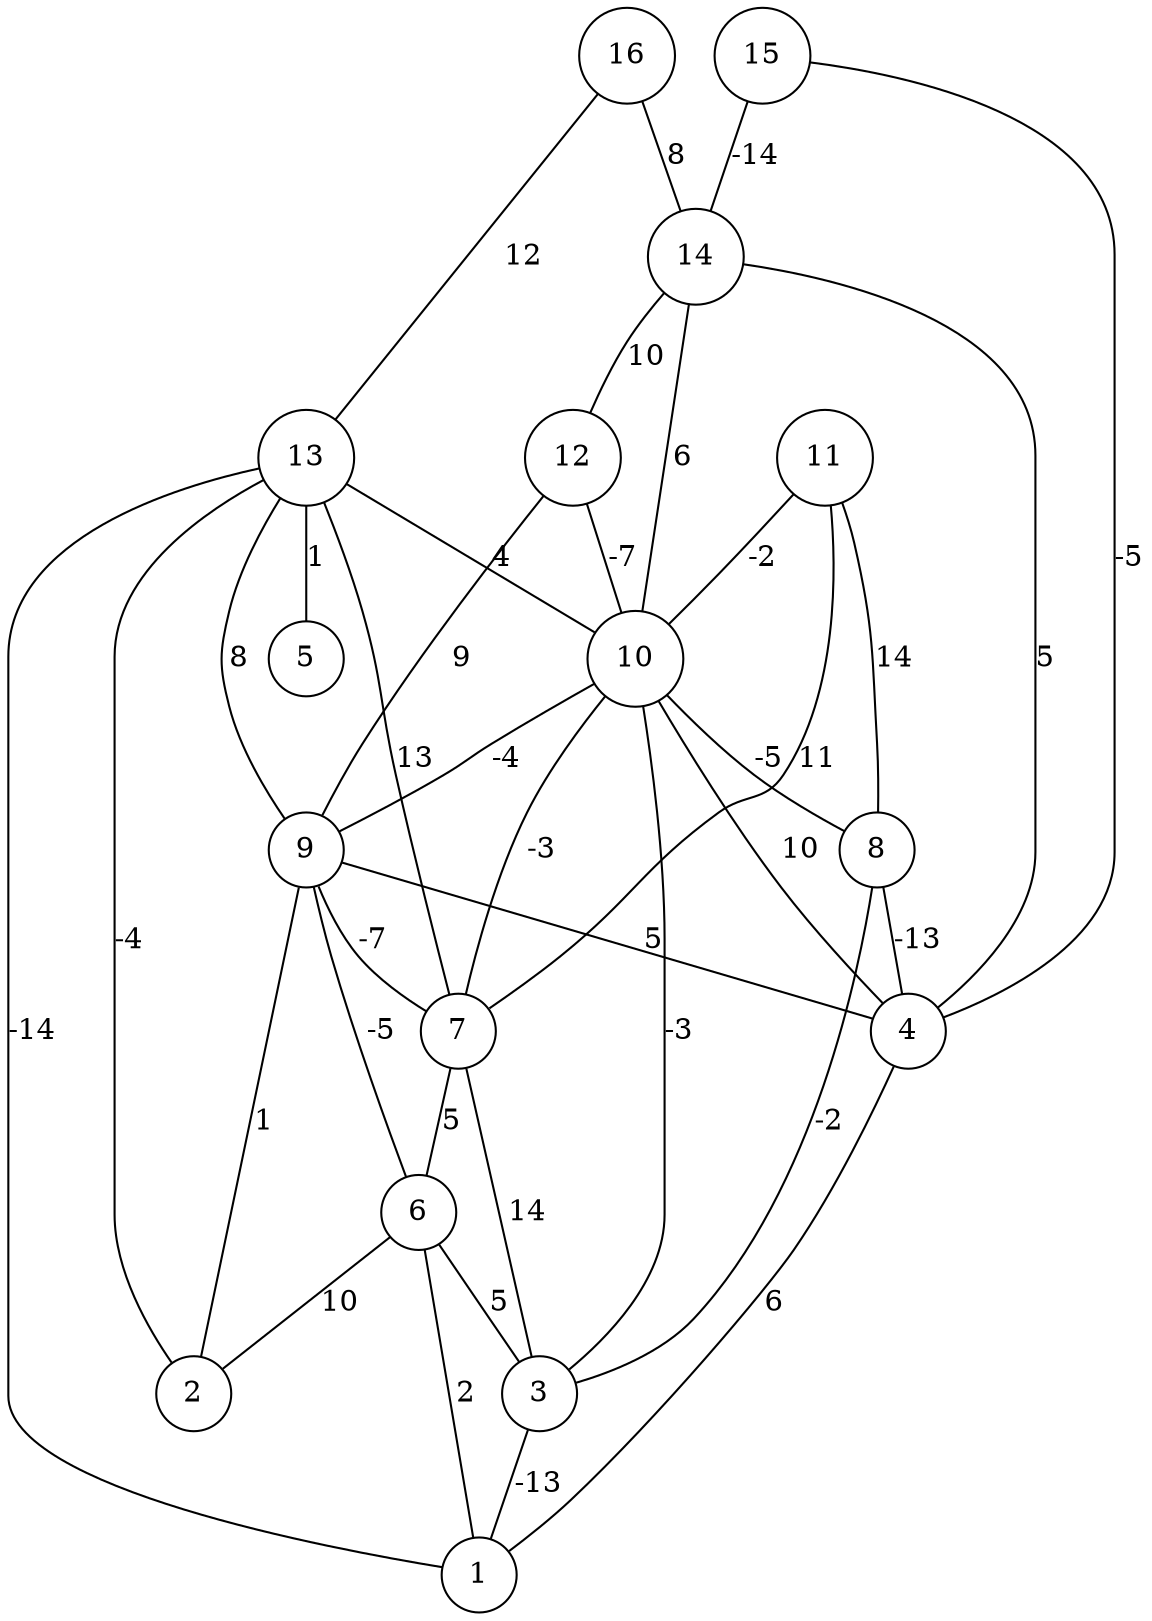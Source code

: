 graph { 
	 fontname="Helvetica,Arial,sans-serif" 
	 node [shape = circle]; 
	 16 -- 13 [label = "12"];
	 16 -- 14 [label = "8"];
	 15 -- 4 [label = "-5"];
	 15 -- 14 [label = "-14"];
	 14 -- 4 [label = "5"];
	 14 -- 10 [label = "6"];
	 14 -- 12 [label = "10"];
	 13 -- 1 [label = "-14"];
	 13 -- 2 [label = "-4"];
	 13 -- 5 [label = "1"];
	 13 -- 7 [label = "13"];
	 13 -- 9 [label = "8"];
	 13 -- 10 [label = "4"];
	 12 -- 9 [label = "9"];
	 12 -- 10 [label = "-7"];
	 11 -- 7 [label = "11"];
	 11 -- 8 [label = "14"];
	 11 -- 10 [label = "-2"];
	 10 -- 3 [label = "-3"];
	 10 -- 4 [label = "10"];
	 10 -- 7 [label = "-3"];
	 10 -- 8 [label = "-5"];
	 10 -- 9 [label = "-4"];
	 9 -- 2 [label = "1"];
	 9 -- 4 [label = "5"];
	 9 -- 6 [label = "-5"];
	 9 -- 7 [label = "-7"];
	 8 -- 3 [label = "-2"];
	 8 -- 4 [label = "-13"];
	 7 -- 3 [label = "14"];
	 7 -- 6 [label = "5"];
	 6 -- 1 [label = "2"];
	 6 -- 2 [label = "10"];
	 6 -- 3 [label = "5"];
	 4 -- 1 [label = "6"];
	 3 -- 1 [label = "-13"];
	 1;
	 2;
	 3;
	 4;
	 5;
	 6;
	 7;
	 8;
	 9;
	 10;
	 11;
	 12;
	 13;
	 14;
	 15;
	 16;
}
